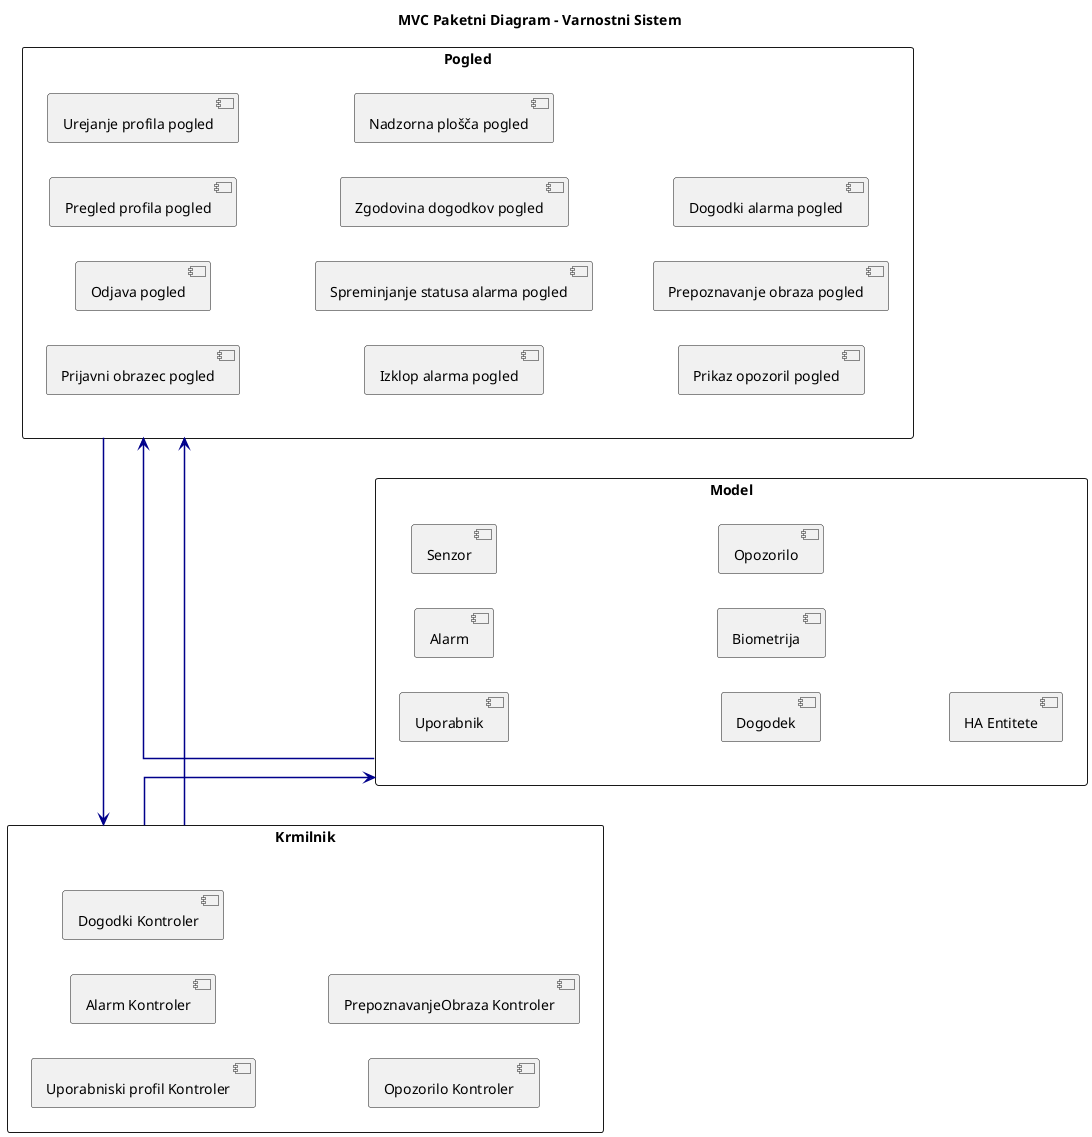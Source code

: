 @startuml
skinparam packageStyle rectangle
skinparam defaultTextAlignment center
skinparam ArrowColor DarkBlue
skinparam ArrowThickness 1.5
skinparam ArrowFontStyle bold
skinparam ArrowFontColor DarkBlue
skinparam linetype ortho
left to right direction
title MVC Paketni Diagram - Varnostni Sistem

package "Pogled" {
  [Prijavni obrazec pogled]
  [Odjava pogled]
  [Pregled profila pogled]
  [Urejanje profila pogled]
  [Izklop alarma pogled]
  [Spreminjanje statusa alarma pogled]
  [Zgodovina dogodkov pogled]
  [Nadzorna plošča pogled]
  [Prikaz opozoril pogled]
  [Prepoznavanje obraza pogled]
  [Dogodki alarma pogled]
}

package "Krmilnik" {
  [Uporabniski profil Kontroler]
  [Alarm Kontroler]
  [Dogodki Kontroler]
  [Opozorilo Kontroler]
  [PrepoznavanjeObraza Kontroler]
}

package "Model" {
  [Uporabnik]
  [Alarm]
  [Senzor]
  [Dogodek]
  [Biometrija]
  [Opozorilo]
  [HA Entitete]
}

' Usmerjene povezave med paketi
[Pogled] --> [Krmilnik] 
[Krmilnik] --> [Model] 
[Model] --> [Pogled] 
[Krmilnik] --> [Pogled] 

@enduml
